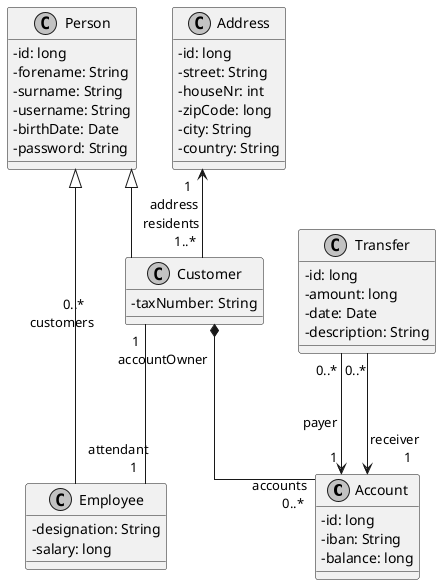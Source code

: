 @startuml
skinparam classAttributeIconSize 0
skinparam linetype ortho
skinparam monochrome true


class Account{
  - id: long
  - iban: String
  - balance: long
}

class Address{
  - id: long
  - street: String
  - houseNr: int
  - zipCode: long
  - city: String
  - country: String
  '+ getResidents(): List<Customer>
  '+ addResident(customer: Customer): void
}

class Person{
  - id: long
  - forename: String
  - surname: String
  - username: String
  - birthDate: Date
  - password: String
}

class Employee{
   - designation: String
   - salary: long
}

class Customer{
  - taxNumber: String
}


class Transfer{
  - id: long
  - amount: long
  - date: Date
  - description: String
}


' Declare relationship of classes
Customer "1\n\t\taccountOwner" *--- "accounts\n\t0..*" Account
Address "\t1\naddress" <-- "residents\n\t1..*" Customer
Transfer "0..*" --> "payer\n\n\t1" Account
Transfer "0..*" --> "receiver\n\t1" Account
Customer "0..*\ncustomers\t  " --- "attendant\n         1" Employee


Person <|-- Employee
Person <|-- Customer

Address -[hidden]-> Customer
Address -[hidden]-> Transfer
Account -[hidden]> Transfer
'Transfer -[hidden]> Account

@enduml